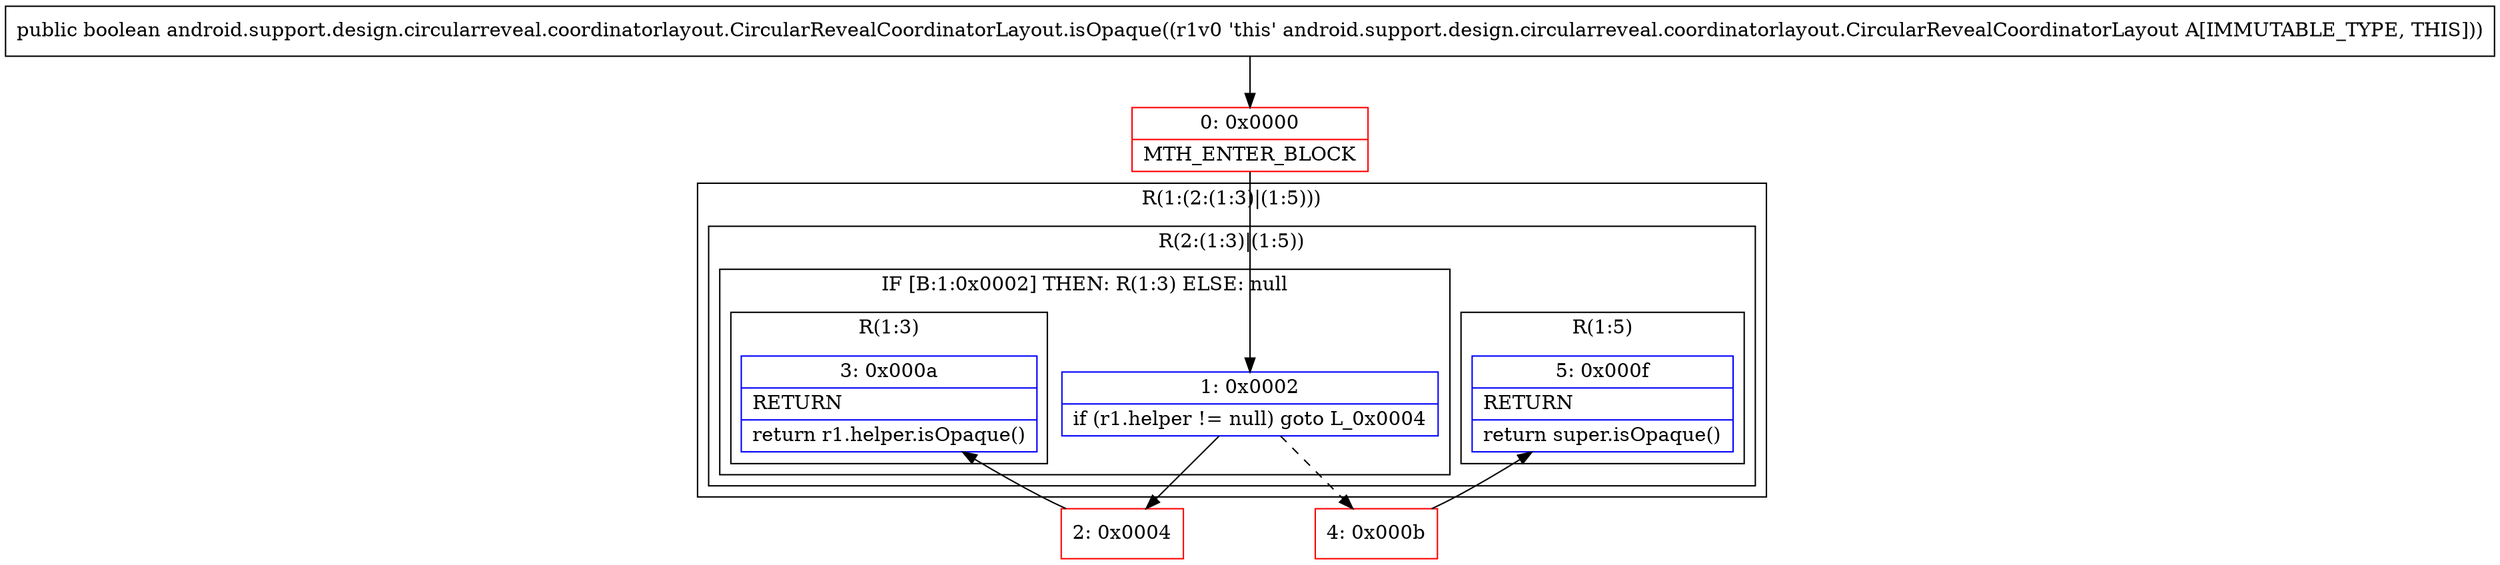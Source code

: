 digraph "CFG forandroid.support.design.circularreveal.coordinatorlayout.CircularRevealCoordinatorLayout.isOpaque()Z" {
subgraph cluster_Region_587596193 {
label = "R(1:(2:(1:3)|(1:5)))";
node [shape=record,color=blue];
subgraph cluster_Region_484175379 {
label = "R(2:(1:3)|(1:5))";
node [shape=record,color=blue];
subgraph cluster_IfRegion_995909388 {
label = "IF [B:1:0x0002] THEN: R(1:3) ELSE: null";
node [shape=record,color=blue];
Node_1 [shape=record,label="{1\:\ 0x0002|if (r1.helper != null) goto L_0x0004\l}"];
subgraph cluster_Region_423431083 {
label = "R(1:3)";
node [shape=record,color=blue];
Node_3 [shape=record,label="{3\:\ 0x000a|RETURN\l|return r1.helper.isOpaque()\l}"];
}
}
subgraph cluster_Region_178592292 {
label = "R(1:5)";
node [shape=record,color=blue];
Node_5 [shape=record,label="{5\:\ 0x000f|RETURN\l|return super.isOpaque()\l}"];
}
}
}
Node_0 [shape=record,color=red,label="{0\:\ 0x0000|MTH_ENTER_BLOCK\l}"];
Node_2 [shape=record,color=red,label="{2\:\ 0x0004}"];
Node_4 [shape=record,color=red,label="{4\:\ 0x000b}"];
MethodNode[shape=record,label="{public boolean android.support.design.circularreveal.coordinatorlayout.CircularRevealCoordinatorLayout.isOpaque((r1v0 'this' android.support.design.circularreveal.coordinatorlayout.CircularRevealCoordinatorLayout A[IMMUTABLE_TYPE, THIS])) }"];
MethodNode -> Node_0;
Node_1 -> Node_2;
Node_1 -> Node_4[style=dashed];
Node_0 -> Node_1;
Node_2 -> Node_3;
Node_4 -> Node_5;
}

